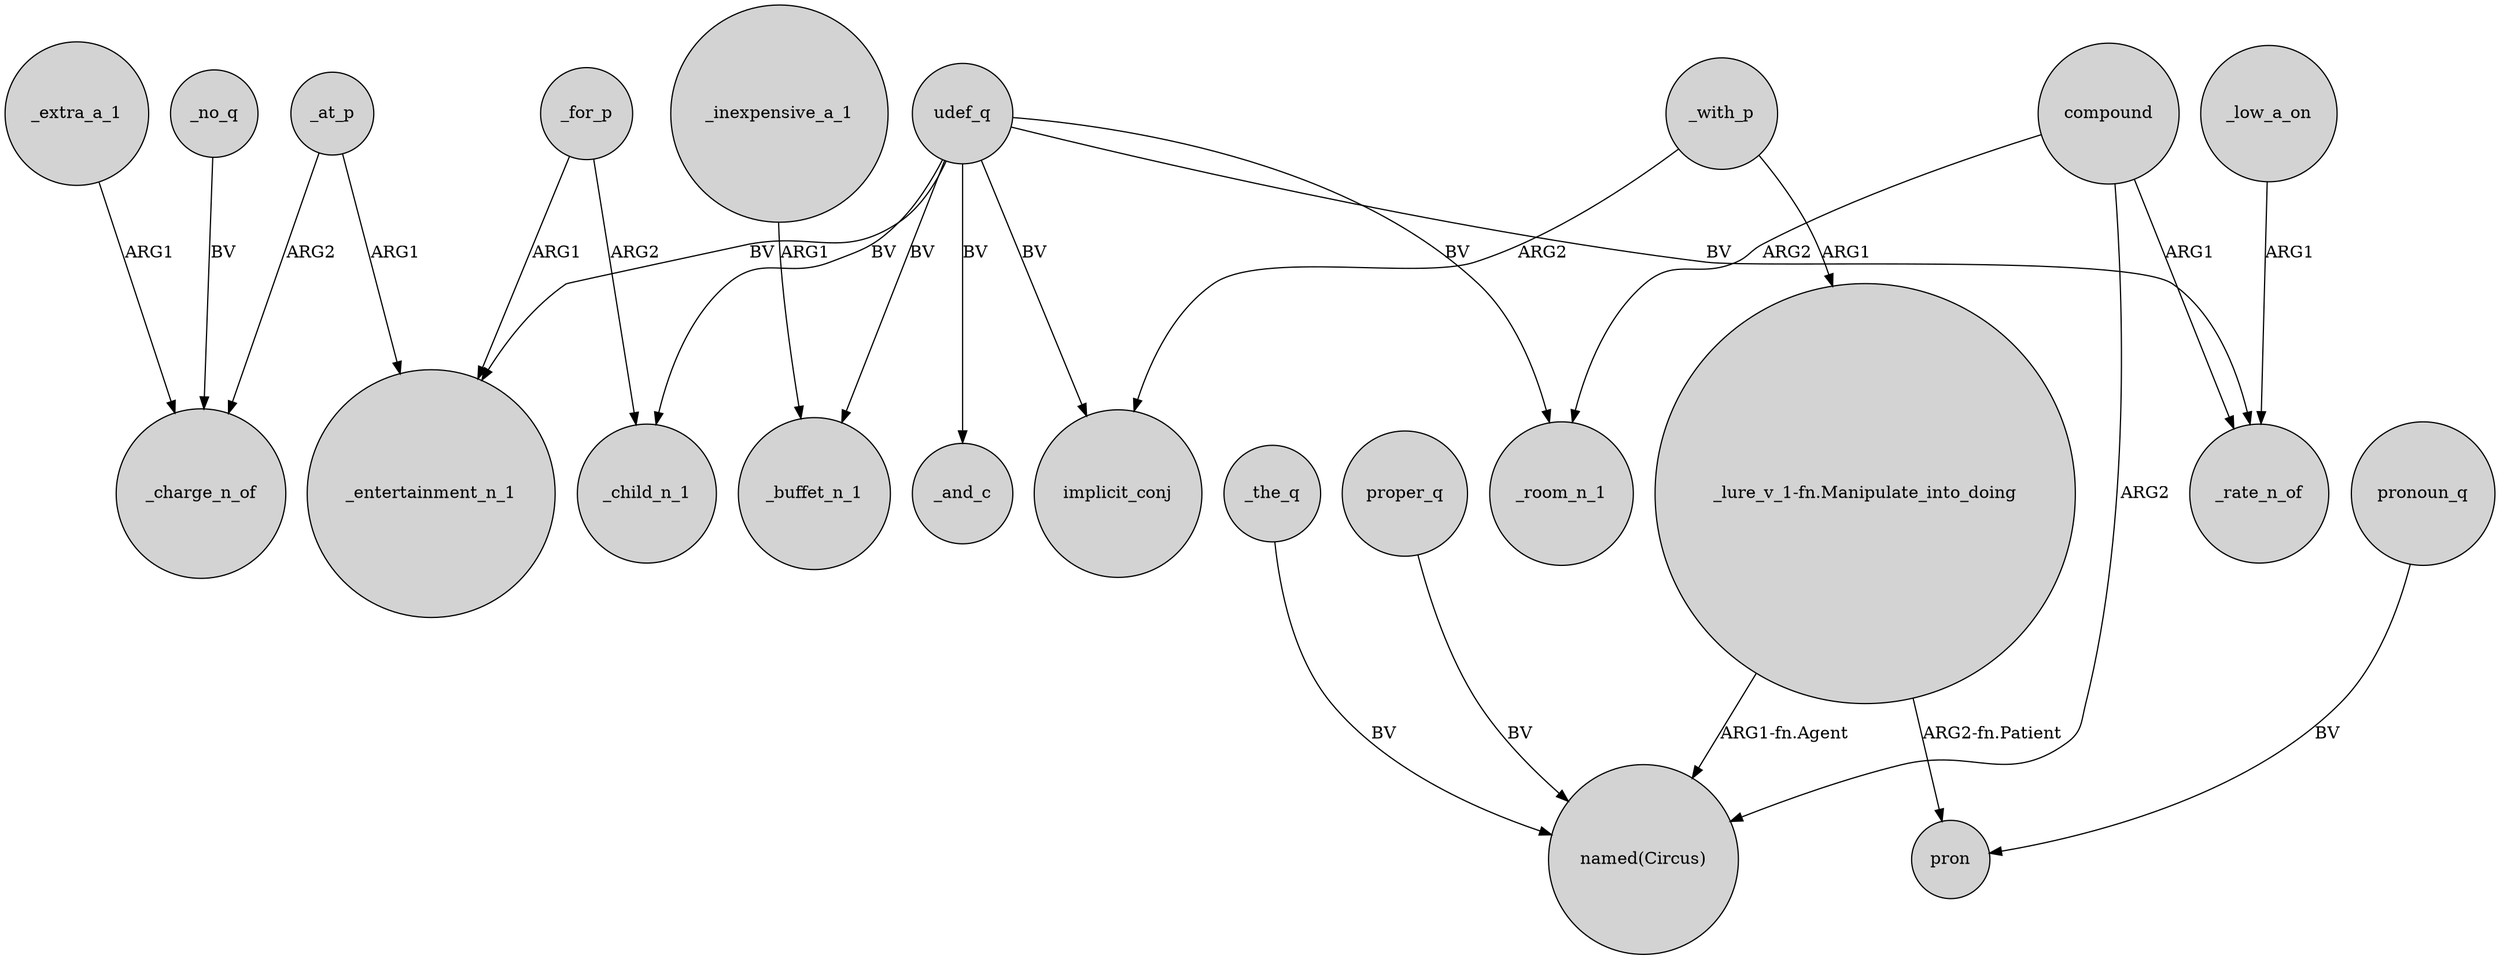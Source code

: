 digraph {
	node [shape=circle style=filled]
	udef_q -> _child_n_1 [label=BV]
	"_lure_v_1-fn.Manipulate_into_doing" -> "named(Circus)" [label="ARG1-fn.Agent"]
	compound -> _room_n_1 [label=ARG2]
	proper_q -> "named(Circus)" [label=BV]
	compound -> _rate_n_of [label=ARG1]
	_inexpensive_a_1 -> _buffet_n_1 [label=ARG1]
	udef_q -> _rate_n_of [label=BV]
	udef_q -> _entertainment_n_1 [label=BV]
	udef_q -> implicit_conj [label=BV]
	_extra_a_1 -> _charge_n_of [label=ARG1]
	_at_p -> _entertainment_n_1 [label=ARG1]
	pronoun_q -> pron [label=BV]
	_at_p -> _charge_n_of [label=ARG2]
	udef_q -> _buffet_n_1 [label=BV]
	_low_a_on -> _rate_n_of [label=ARG1]
	_the_q -> "named(Circus)" [label=BV]
	_with_p -> "_lure_v_1-fn.Manipulate_into_doing" [label=ARG1]
	udef_q -> _room_n_1 [label=BV]
	_for_p -> _entertainment_n_1 [label=ARG1]
	"_lure_v_1-fn.Manipulate_into_doing" -> pron [label="ARG2-fn.Patient"]
	_with_p -> implicit_conj [label=ARG2]
	compound -> "named(Circus)" [label=ARG2]
	_for_p -> _child_n_1 [label=ARG2]
	udef_q -> _and_c [label=BV]
	_no_q -> _charge_n_of [label=BV]
}
